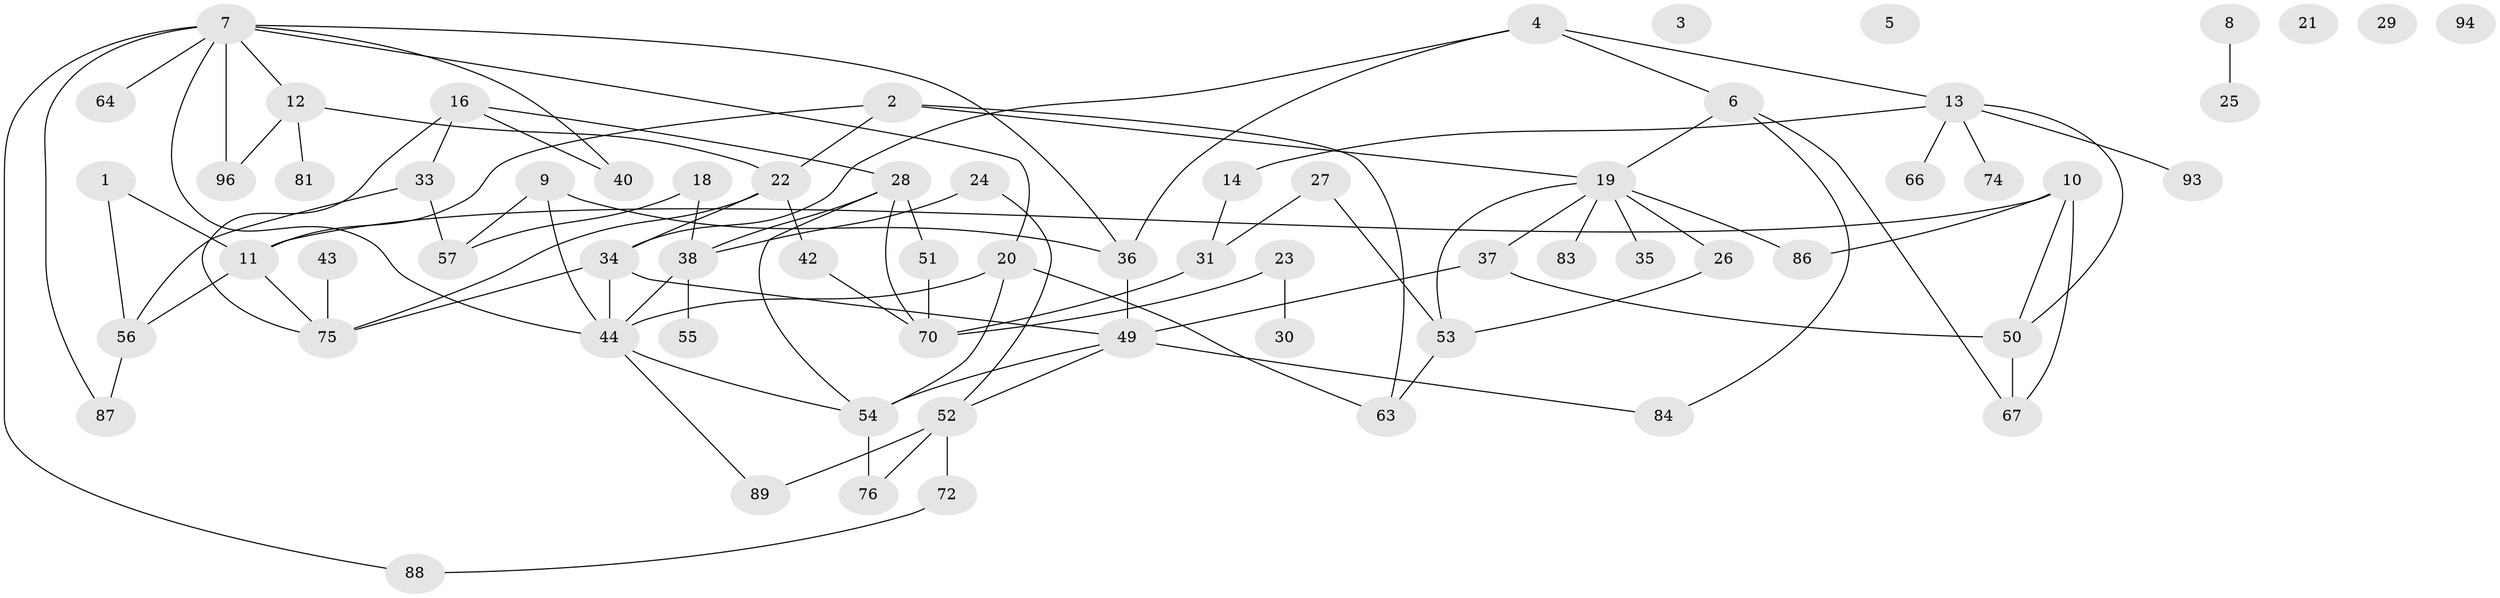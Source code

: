 // Generated by graph-tools (version 1.1) at 2025/23/03/03/25 07:23:25]
// undirected, 67 vertices, 97 edges
graph export_dot {
graph [start="1"]
  node [color=gray90,style=filled];
  1;
  2;
  3 [super="+95"];
  4 [super="+17"];
  5;
  6 [super="+71"];
  7 [super="+62"];
  8;
  9 [super="+59"];
  10 [super="+80"];
  11 [super="+48"];
  12 [super="+32"];
  13 [super="+15"];
  14;
  16 [super="+65"];
  18;
  19 [super="+46"];
  20 [super="+47"];
  21;
  22 [super="+68"];
  23;
  24;
  25;
  26;
  27 [super="+91"];
  28 [super="+60"];
  29;
  30;
  31;
  33 [super="+39"];
  34 [super="+78"];
  35;
  36 [super="+58"];
  37 [super="+69"];
  38 [super="+41"];
  40;
  42 [super="+82"];
  43;
  44 [super="+45"];
  49 [super="+73"];
  50;
  51 [super="+90"];
  52 [super="+77"];
  53;
  54 [super="+79"];
  55;
  56 [super="+61"];
  57;
  63 [super="+85"];
  64;
  66;
  67 [super="+98"];
  70 [super="+97"];
  72;
  74;
  75 [super="+92"];
  76;
  81;
  83;
  84;
  86;
  87;
  88;
  89;
  93;
  94;
  96;
  1 -- 11;
  1 -- 56;
  2 -- 11;
  2 -- 19;
  2 -- 22;
  2 -- 63;
  4 -- 34;
  4 -- 13;
  4 -- 6;
  4 -- 36;
  6 -- 67;
  6 -- 84;
  6 -- 19;
  7 -- 40;
  7 -- 64;
  7 -- 87;
  7 -- 36;
  7 -- 96;
  7 -- 88;
  7 -- 12;
  7 -- 20;
  7 -- 44;
  8 -- 25;
  9 -- 36;
  9 -- 57;
  9 -- 44;
  10 -- 50;
  10 -- 67;
  10 -- 86;
  10 -- 11;
  11 -- 56;
  11 -- 75;
  12 -- 22;
  12 -- 96;
  12 -- 81;
  13 -- 14;
  13 -- 50;
  13 -- 66;
  13 -- 93;
  13 -- 74;
  14 -- 31;
  16 -- 40;
  16 -- 33;
  16 -- 75;
  16 -- 28;
  18 -- 38;
  18 -- 57;
  19 -- 37;
  19 -- 53;
  19 -- 35;
  19 -- 83;
  19 -- 86;
  19 -- 26;
  20 -- 54;
  20 -- 63;
  20 -- 44;
  22 -- 34;
  22 -- 75;
  22 -- 42;
  23 -- 30;
  23 -- 70;
  24 -- 38;
  24 -- 52;
  26 -- 53;
  27 -- 53;
  27 -- 31;
  28 -- 38;
  28 -- 51;
  28 -- 70;
  28 -- 54;
  31 -- 70;
  33 -- 57;
  33 -- 56;
  34 -- 49;
  34 -- 44;
  34 -- 75;
  36 -- 49;
  37 -- 50;
  37 -- 49;
  38 -- 55;
  38 -- 44;
  42 -- 70;
  43 -- 75;
  44 -- 54;
  44 -- 89;
  49 -- 52;
  49 -- 54;
  49 -- 84;
  50 -- 67;
  51 -- 70;
  52 -- 76;
  52 -- 89;
  52 -- 72;
  53 -- 63;
  54 -- 76;
  56 -- 87;
  72 -- 88;
}
